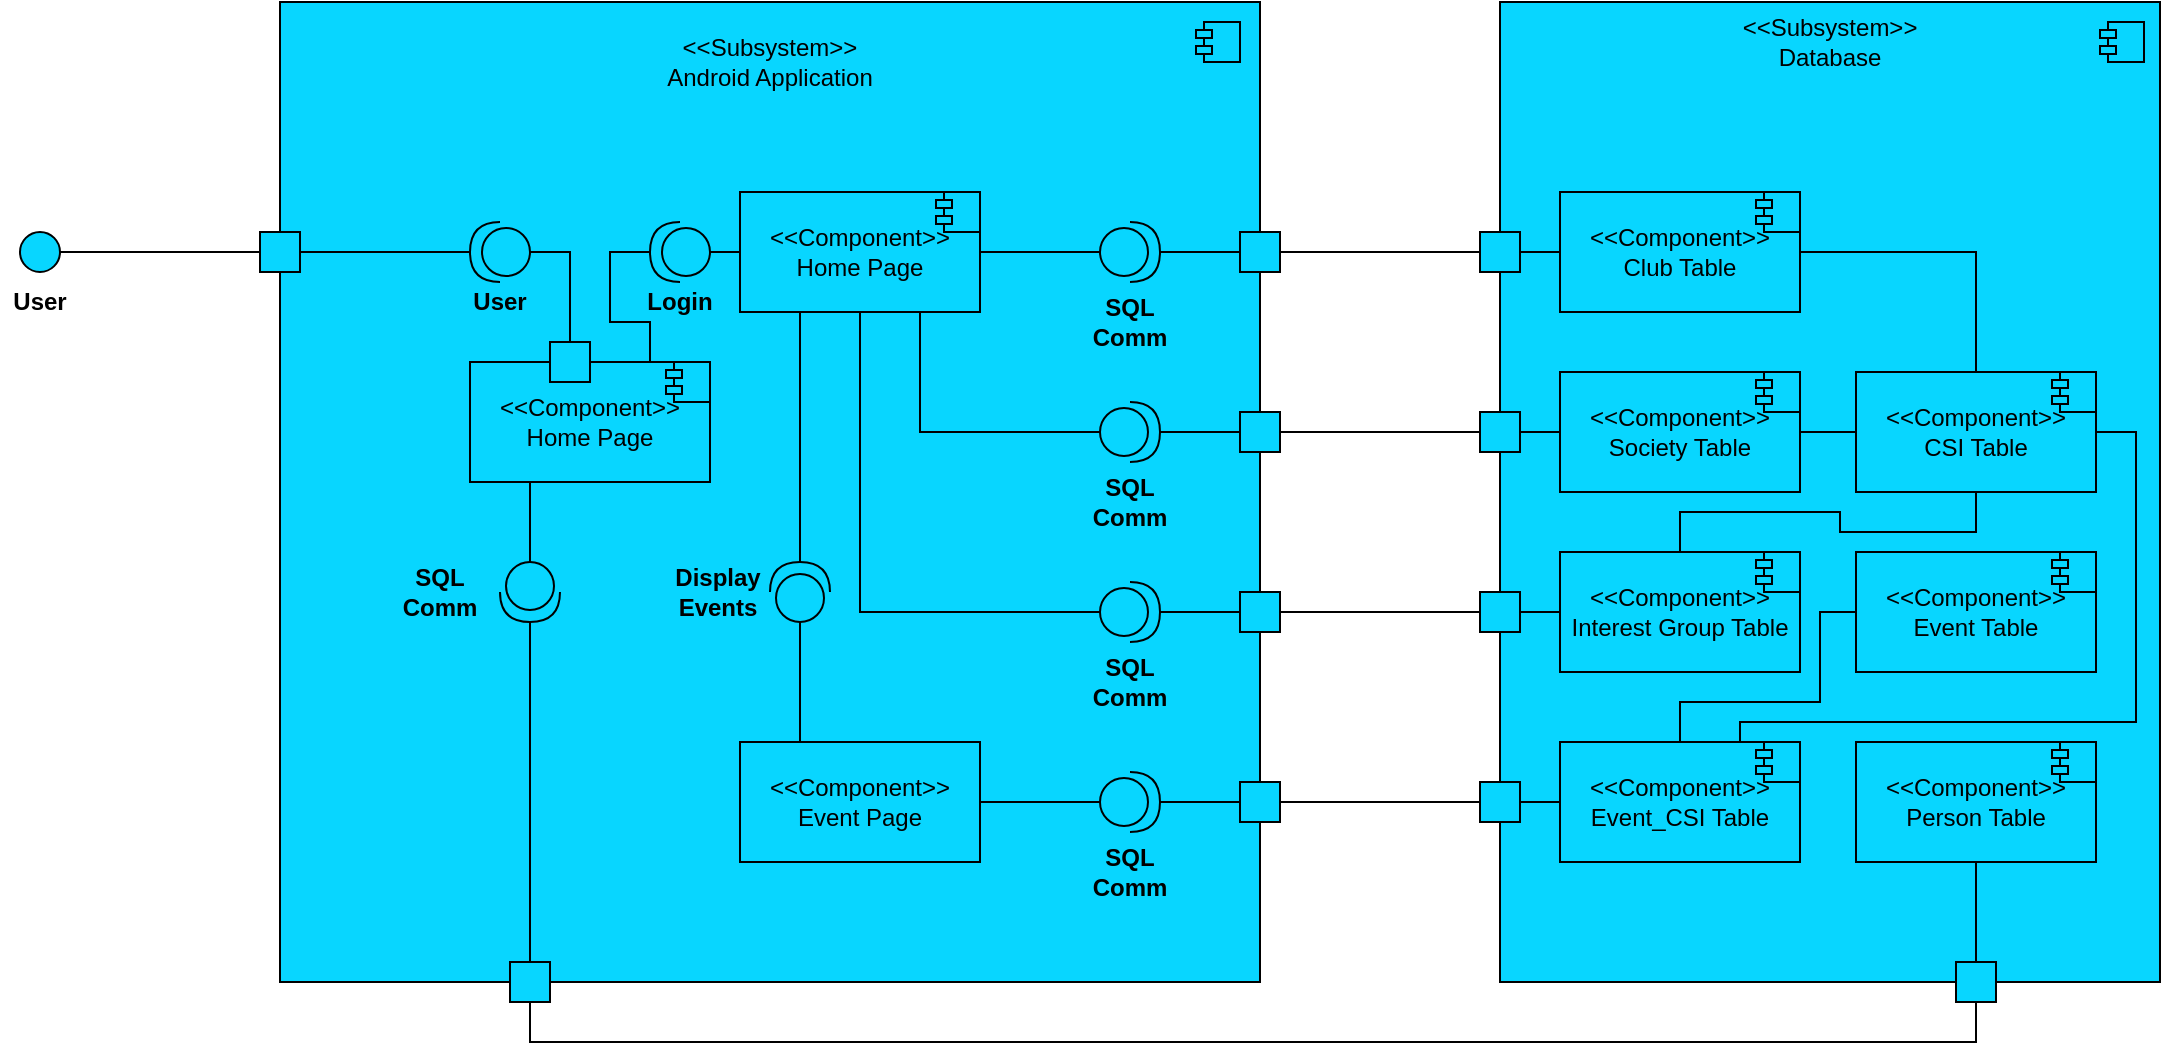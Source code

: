<mxfile version="12.8.1" type="github"><diagram id="71mHIhHhVNztUEy4peck" name="Page-1"><mxGraphModel dx="1024" dy="472" grid="1" gridSize="10" guides="1" tooltips="1" connect="1" arrows="1" fold="1" page="1" pageScale="1" pageWidth="850" pageHeight="1100" math="0" shadow="0"><root><mxCell id="0"/><mxCell id="1" parent="0"/><mxCell id="fkppCWhbOw76qJjiSwTg-1" value="" style="whiteSpace=wrap;html=1;fillColor=#08D6FF;" vertex="1" parent="1"><mxGeometry x="270" y="50" width="490" height="490" as="geometry"/></mxCell><mxCell id="fkppCWhbOw76qJjiSwTg-121" style="edgeStyle=orthogonalEdgeStyle;rounded=0;orthogonalLoop=1;jettySize=auto;html=1;exitX=0.75;exitY=0;exitDx=0;exitDy=0;entryX=1;entryY=0.5;entryDx=0;entryDy=0;entryPerimeter=0;endArrow=none;endFill=0;strokeWidth=1;" edge="1" parent="1" source="fkppCWhbOw76qJjiSwTg-113" target="fkppCWhbOw76qJjiSwTg-117"><mxGeometry relative="1" as="geometry"/></mxCell><mxCell id="fkppCWhbOw76qJjiSwTg-126" style="edgeStyle=orthogonalEdgeStyle;rounded=0;orthogonalLoop=1;jettySize=auto;html=1;exitX=0.25;exitY=1;exitDx=0;exitDy=0;entryX=0;entryY=0.5;entryDx=0;entryDy=0;entryPerimeter=0;endArrow=none;endFill=0;strokeWidth=1;" edge="1" parent="1" source="fkppCWhbOw76qJjiSwTg-113" target="fkppCWhbOw76qJjiSwTg-125"><mxGeometry relative="1" as="geometry"/></mxCell><mxCell id="fkppCWhbOw76qJjiSwTg-113" value="&amp;lt;&amp;lt;Component&amp;gt;&amp;gt;&lt;br&gt;Home Page" style="rounded=0;whiteSpace=wrap;html=1;fillColor=#08D6FF;" vertex="1" parent="1"><mxGeometry x="365" y="230" width="120" height="60" as="geometry"/></mxCell><mxCell id="fkppCWhbOw76qJjiSwTg-82" value="" style="rounded=0;whiteSpace=wrap;html=1;fillColor=#08D6FF;" vertex="1" parent="1"><mxGeometry x="880" y="50" width="330" height="490" as="geometry"/></mxCell><mxCell id="fkppCWhbOw76qJjiSwTg-9" value="" style="ellipse;whiteSpace=wrap;html=1;aspect=fixed;fillColor=#08D6FF;" vertex="1" parent="1"><mxGeometry x="140" y="165" width="20" height="20" as="geometry"/></mxCell><mxCell id="fkppCWhbOw76qJjiSwTg-11" value="User" style="text;html=1;strokeColor=none;fillColor=none;align=center;verticalAlign=middle;whiteSpace=wrap;rounded=0;fontStyle=1" vertex="1" parent="1"><mxGeometry x="130" y="190" width="40" height="20" as="geometry"/></mxCell><mxCell id="fkppCWhbOw76qJjiSwTg-115" style="edgeStyle=orthogonalEdgeStyle;rounded=0;orthogonalLoop=1;jettySize=auto;html=1;exitX=0;exitY=0.5;exitDx=0;exitDy=0;exitPerimeter=0;entryX=0.5;entryY=0;entryDx=0;entryDy=0;endArrow=none;endFill=0;strokeWidth=1;" edge="1" parent="1" source="fkppCWhbOw76qJjiSwTg-13" target="fkppCWhbOw76qJjiSwTg-33"><mxGeometry relative="1" as="geometry"/></mxCell><mxCell id="fkppCWhbOw76qJjiSwTg-13" value="" style="shape=providedRequiredInterface;html=1;verticalLabelPosition=bottom;fillColor=#08D6FF;rotation=-180;" vertex="1" parent="1"><mxGeometry x="365" y="160" width="30" height="30" as="geometry"/></mxCell><mxCell id="fkppCWhbOw76qJjiSwTg-2" value="&amp;lt;&amp;lt;Subsystem&amp;gt;&amp;gt;&lt;br&gt;Android Application" style="text;html=1;strokeColor=none;fillColor=none;align=center;verticalAlign=middle;whiteSpace=wrap;rounded=0;" vertex="1" parent="1"><mxGeometry x="438" y="70" width="154" height="20" as="geometry"/></mxCell><mxCell id="fkppCWhbOw76qJjiSwTg-3" value="" style="shape=module;align=left;spacingLeft=20;align=center;verticalAlign=top;jettyWidth=8;jettyHeight=4;fillColor=#08D6FF;" vertex="1" parent="1"><mxGeometry x="728" y="60" width="22" height="20" as="geometry"/></mxCell><mxCell id="fkppCWhbOw76qJjiSwTg-26" value="" style="whiteSpace=wrap;html=1;aspect=fixed;fillColor=#08D6FF;" vertex="1" parent="1"><mxGeometry x="260" y="165" width="20" height="20" as="geometry"/></mxCell><mxCell id="fkppCWhbOw76qJjiSwTg-27" value="" style="endArrow=none;html=1;strokeWidth=1;exitX=1;exitY=0.5;exitDx=0;exitDy=0;entryX=0;entryY=0.5;entryDx=0;entryDy=0;" edge="1" parent="1" source="fkppCWhbOw76qJjiSwTg-9" target="fkppCWhbOw76qJjiSwTg-26"><mxGeometry width="50" height="50" relative="1" as="geometry"><mxPoint x="350" y="230" as="sourcePoint"/><mxPoint x="400" y="180" as="targetPoint"/></mxGeometry></mxCell><mxCell id="fkppCWhbOw76qJjiSwTg-28" value="" style="endArrow=none;html=1;strokeWidth=1;exitX=1;exitY=0.5;exitDx=0;exitDy=0;entryX=1;entryY=0.5;entryDx=0;entryDy=0;entryPerimeter=0;" edge="1" parent="1" source="fkppCWhbOw76qJjiSwTg-26" target="fkppCWhbOw76qJjiSwTg-13"><mxGeometry width="50" height="50" relative="1" as="geometry"><mxPoint x="350" y="230" as="sourcePoint"/><mxPoint x="240" y="130" as="targetPoint"/></mxGeometry></mxCell><mxCell id="fkppCWhbOw76qJjiSwTg-29" value="User" style="text;html=1;strokeColor=none;fillColor=none;align=center;verticalAlign=middle;whiteSpace=wrap;rounded=0;fontStyle=1" vertex="1" parent="1"><mxGeometry x="360" y="190" width="40" height="20" as="geometry"/></mxCell><mxCell id="fkppCWhbOw76qJjiSwTg-73" style="edgeStyle=orthogonalEdgeStyle;rounded=0;orthogonalLoop=1;jettySize=auto;html=1;exitX=1;exitY=0.5;exitDx=0;exitDy=0;entryX=0;entryY=0.5;entryDx=0;entryDy=0;entryPerimeter=0;endArrow=none;endFill=0;strokeWidth=1;" edge="1" parent="1" source="fkppCWhbOw76qJjiSwTg-32" target="fkppCWhbOw76qJjiSwTg-64"><mxGeometry relative="1" as="geometry"/></mxCell><mxCell id="fkppCWhbOw76qJjiSwTg-74" style="edgeStyle=orthogonalEdgeStyle;rounded=0;orthogonalLoop=1;jettySize=auto;html=1;exitX=0.75;exitY=1;exitDx=0;exitDy=0;entryX=0;entryY=0.5;entryDx=0;entryDy=0;entryPerimeter=0;endArrow=none;endFill=0;strokeWidth=1;" edge="1" parent="1" source="fkppCWhbOw76qJjiSwTg-32" target="fkppCWhbOw76qJjiSwTg-66"><mxGeometry relative="1" as="geometry"/></mxCell><mxCell id="fkppCWhbOw76qJjiSwTg-75" style="edgeStyle=orthogonalEdgeStyle;rounded=0;orthogonalLoop=1;jettySize=auto;html=1;exitX=0.5;exitY=1;exitDx=0;exitDy=0;entryX=0;entryY=0.5;entryDx=0;entryDy=0;entryPerimeter=0;endArrow=none;endFill=0;strokeWidth=1;" edge="1" parent="1" source="fkppCWhbOw76qJjiSwTg-32" target="fkppCWhbOw76qJjiSwTg-68"><mxGeometry relative="1" as="geometry"/></mxCell><mxCell id="fkppCWhbOw76qJjiSwTg-98" style="edgeStyle=orthogonalEdgeStyle;rounded=0;orthogonalLoop=1;jettySize=auto;html=1;exitX=0.25;exitY=1;exitDx=0;exitDy=0;entryX=1;entryY=0.5;entryDx=0;entryDy=0;entryPerimeter=0;endArrow=none;endFill=0;strokeWidth=1;" edge="1" parent="1" source="fkppCWhbOw76qJjiSwTg-32" target="fkppCWhbOw76qJjiSwTg-97"><mxGeometry relative="1" as="geometry"><Array as="points"><mxPoint x="530" y="235"/></Array></mxGeometry></mxCell><mxCell id="fkppCWhbOw76qJjiSwTg-32" value="&amp;lt;&amp;lt;Component&amp;gt;&amp;gt;&lt;br&gt;Home Page" style="rounded=0;whiteSpace=wrap;html=1;fillColor=#08D6FF;" vertex="1" parent="1"><mxGeometry x="500" y="145" width="120" height="60" as="geometry"/></mxCell><mxCell id="fkppCWhbOw76qJjiSwTg-33" value="" style="whiteSpace=wrap;html=1;aspect=fixed;fillColor=#08D6FF;" vertex="1" parent="1"><mxGeometry x="405" y="220" width="20" height="20" as="geometry"/></mxCell><mxCell id="fkppCWhbOw76qJjiSwTg-144" style="edgeStyle=orthogonalEdgeStyle;rounded=0;orthogonalLoop=1;jettySize=auto;html=1;exitX=1;exitY=0.5;exitDx=0;exitDy=0;entryX=0.5;entryY=0;entryDx=0;entryDy=0;endArrow=none;endFill=0;strokeWidth=1;" edge="1" parent="1" source="fkppCWhbOw76qJjiSwTg-37" target="fkppCWhbOw76qJjiSwTg-140"><mxGeometry relative="1" as="geometry"/></mxCell><mxCell id="fkppCWhbOw76qJjiSwTg-37" value="&amp;lt;&amp;lt;Component&amp;gt;&amp;gt;&lt;br&gt;Club Table" style="rounded=0;whiteSpace=wrap;html=1;fillColor=#08D6FF;" vertex="1" parent="1"><mxGeometry x="910" y="145" width="120" height="60" as="geometry"/></mxCell><mxCell id="fkppCWhbOw76qJjiSwTg-143" style="edgeStyle=orthogonalEdgeStyle;rounded=0;orthogonalLoop=1;jettySize=auto;html=1;exitX=1;exitY=0.5;exitDx=0;exitDy=0;entryX=0;entryY=0.5;entryDx=0;entryDy=0;endArrow=none;endFill=0;strokeWidth=1;" edge="1" parent="1" source="fkppCWhbOw76qJjiSwTg-43" target="fkppCWhbOw76qJjiSwTg-140"><mxGeometry relative="1" as="geometry"/></mxCell><mxCell id="fkppCWhbOw76qJjiSwTg-43" value="&amp;lt;&amp;lt;Component&amp;gt;&amp;gt;&lt;br&gt;Society Table" style="rounded=0;whiteSpace=wrap;html=1;fillColor=#08D6FF;" vertex="1" parent="1"><mxGeometry x="910" y="235" width="120" height="60" as="geometry"/></mxCell><mxCell id="fkppCWhbOw76qJjiSwTg-142" style="edgeStyle=orthogonalEdgeStyle;rounded=0;orthogonalLoop=1;jettySize=auto;html=1;exitX=0.5;exitY=0;exitDx=0;exitDy=0;entryX=0.5;entryY=1;entryDx=0;entryDy=0;endArrow=none;endFill=0;strokeWidth=1;" edge="1" parent="1" source="fkppCWhbOw76qJjiSwTg-47" target="fkppCWhbOw76qJjiSwTg-140"><mxGeometry relative="1" as="geometry"/></mxCell><mxCell id="fkppCWhbOw76qJjiSwTg-47" value="&amp;lt;&amp;lt;Component&amp;gt;&amp;gt;&lt;br&gt;Interest Group Table" style="rounded=0;whiteSpace=wrap;html=1;fillColor=#08D6FF;" vertex="1" parent="1"><mxGeometry x="910" y="325" width="120" height="60" as="geometry"/></mxCell><mxCell id="fkppCWhbOw76qJjiSwTg-89" style="edgeStyle=orthogonalEdgeStyle;rounded=0;orthogonalLoop=1;jettySize=auto;html=1;exitX=1;exitY=0.5;exitDx=0;exitDy=0;entryX=0;entryY=0.5;entryDx=0;entryDy=0;endArrow=none;endFill=0;strokeWidth=1;" edge="1" parent="1" source="fkppCWhbOw76qJjiSwTg-51" target="fkppCWhbOw76qJjiSwTg-87"><mxGeometry relative="1" as="geometry"/></mxCell><mxCell id="fkppCWhbOw76qJjiSwTg-51" value="" style="whiteSpace=wrap;html=1;aspect=fixed;fillColor=#08D6FF;" vertex="1" parent="1"><mxGeometry x="750" y="165" width="20" height="20" as="geometry"/></mxCell><mxCell id="fkppCWhbOw76qJjiSwTg-90" style="edgeStyle=orthogonalEdgeStyle;rounded=0;orthogonalLoop=1;jettySize=auto;html=1;exitX=1;exitY=0.5;exitDx=0;exitDy=0;entryX=0;entryY=0.5;entryDx=0;entryDy=0;endArrow=none;endFill=0;strokeWidth=1;" edge="1" parent="1" source="fkppCWhbOw76qJjiSwTg-53" target="fkppCWhbOw76qJjiSwTg-86"><mxGeometry relative="1" as="geometry"/></mxCell><mxCell id="fkppCWhbOw76qJjiSwTg-53" value="" style="whiteSpace=wrap;html=1;aspect=fixed;fillColor=#08D6FF;" vertex="1" parent="1"><mxGeometry x="750" y="255" width="20" height="20" as="geometry"/></mxCell><mxCell id="fkppCWhbOw76qJjiSwTg-91" style="edgeStyle=orthogonalEdgeStyle;rounded=0;orthogonalLoop=1;jettySize=auto;html=1;exitX=1;exitY=0.5;exitDx=0;exitDy=0;entryX=0;entryY=0.5;entryDx=0;entryDy=0;endArrow=none;endFill=0;strokeWidth=1;" edge="1" parent="1" source="fkppCWhbOw76qJjiSwTg-56" target="fkppCWhbOw76qJjiSwTg-85"><mxGeometry relative="1" as="geometry"/></mxCell><mxCell id="fkppCWhbOw76qJjiSwTg-56" value="" style="whiteSpace=wrap;html=1;aspect=fixed;fillColor=#08D6FF;" vertex="1" parent="1"><mxGeometry x="750" y="345" width="20" height="20" as="geometry"/></mxCell><mxCell id="fkppCWhbOw76qJjiSwTg-70" style="edgeStyle=orthogonalEdgeStyle;rounded=0;orthogonalLoop=1;jettySize=auto;html=1;exitX=1;exitY=0.5;exitDx=0;exitDy=0;exitPerimeter=0;entryX=0;entryY=0.5;entryDx=0;entryDy=0;endArrow=none;endFill=0;strokeWidth=1;" edge="1" parent="1" source="fkppCWhbOw76qJjiSwTg-64" target="fkppCWhbOw76qJjiSwTg-51"><mxGeometry relative="1" as="geometry"/></mxCell><mxCell id="fkppCWhbOw76qJjiSwTg-64" value="" style="shape=providedRequiredInterface;html=1;verticalLabelPosition=bottom;fillColor=#08D6FF;" vertex="1" parent="1"><mxGeometry x="680" y="160" width="30" height="30" as="geometry"/></mxCell><mxCell id="fkppCWhbOw76qJjiSwTg-65" value="SQL&lt;br&gt;Comm" style="text;html=1;strokeColor=none;fillColor=none;align=center;verticalAlign=middle;whiteSpace=wrap;rounded=0;fontStyle=1" vertex="1" parent="1"><mxGeometry x="675" y="200" width="40" height="20" as="geometry"/></mxCell><mxCell id="fkppCWhbOw76qJjiSwTg-71" style="edgeStyle=orthogonalEdgeStyle;rounded=0;orthogonalLoop=1;jettySize=auto;html=1;exitX=1;exitY=0.5;exitDx=0;exitDy=0;exitPerimeter=0;entryX=0;entryY=0.5;entryDx=0;entryDy=0;endArrow=none;endFill=0;strokeWidth=1;" edge="1" parent="1" source="fkppCWhbOw76qJjiSwTg-66" target="fkppCWhbOw76qJjiSwTg-53"><mxGeometry relative="1" as="geometry"/></mxCell><mxCell id="fkppCWhbOw76qJjiSwTg-66" value="" style="shape=providedRequiredInterface;html=1;verticalLabelPosition=bottom;fillColor=#08D6FF;" vertex="1" parent="1"><mxGeometry x="680" y="250" width="30" height="30" as="geometry"/></mxCell><mxCell id="fkppCWhbOw76qJjiSwTg-67" value="SQL&lt;br&gt;Comm" style="text;html=1;strokeColor=none;fillColor=none;align=center;verticalAlign=middle;whiteSpace=wrap;rounded=0;fontStyle=1" vertex="1" parent="1"><mxGeometry x="675" y="290" width="40" height="20" as="geometry"/></mxCell><mxCell id="fkppCWhbOw76qJjiSwTg-72" style="edgeStyle=orthogonalEdgeStyle;rounded=0;orthogonalLoop=1;jettySize=auto;html=1;exitX=1;exitY=0.5;exitDx=0;exitDy=0;exitPerimeter=0;entryX=0;entryY=0.5;entryDx=0;entryDy=0;endArrow=none;endFill=0;strokeWidth=1;" edge="1" parent="1" source="fkppCWhbOw76qJjiSwTg-68" target="fkppCWhbOw76qJjiSwTg-56"><mxGeometry relative="1" as="geometry"/></mxCell><mxCell id="fkppCWhbOw76qJjiSwTg-68" value="" style="shape=providedRequiredInterface;html=1;verticalLabelPosition=bottom;fillColor=#08D6FF;" vertex="1" parent="1"><mxGeometry x="680" y="340" width="30" height="30" as="geometry"/></mxCell><mxCell id="fkppCWhbOw76qJjiSwTg-69" value="SQL&lt;br&gt;Comm" style="text;html=1;strokeColor=none;fillColor=none;align=center;verticalAlign=middle;whiteSpace=wrap;rounded=0;fontStyle=1" vertex="1" parent="1"><mxGeometry x="675" y="380" width="40" height="20" as="geometry"/></mxCell><mxCell id="fkppCWhbOw76qJjiSwTg-77" value="" style="shape=module;align=left;spacingLeft=20;align=center;verticalAlign=top;jettyWidth=8;jettyHeight=4;fillColor=#08D6FF;" vertex="1" parent="1"><mxGeometry x="598" y="145" width="22" height="20" as="geometry"/></mxCell><mxCell id="fkppCWhbOw76qJjiSwTg-78" value="" style="shape=module;align=left;spacingLeft=20;align=center;verticalAlign=top;jettyWidth=8;jettyHeight=4;fillColor=#08D6FF;" vertex="1" parent="1"><mxGeometry x="1008" y="145" width="22" height="20" as="geometry"/></mxCell><mxCell id="fkppCWhbOw76qJjiSwTg-79" value="" style="shape=module;align=left;spacingLeft=20;align=center;verticalAlign=top;jettyWidth=8;jettyHeight=4;fillColor=#08D6FF;" vertex="1" parent="1"><mxGeometry x="1008" y="235" width="22" height="20" as="geometry"/></mxCell><mxCell id="fkppCWhbOw76qJjiSwTg-80" value="" style="shape=module;align=left;spacingLeft=20;align=center;verticalAlign=top;jettyWidth=8;jettyHeight=4;fillColor=#08D6FF;" vertex="1" parent="1"><mxGeometry x="1008" y="325" width="22" height="20" as="geometry"/></mxCell><mxCell id="fkppCWhbOw76qJjiSwTg-83" value="&amp;lt;&amp;lt;Subsystem&amp;gt;&amp;gt;&lt;br&gt;Database" style="text;html=1;strokeColor=none;fillColor=none;align=center;verticalAlign=middle;whiteSpace=wrap;rounded=0;" vertex="1" parent="1"><mxGeometry x="1025" y="60" width="40" height="20" as="geometry"/></mxCell><mxCell id="fkppCWhbOw76qJjiSwTg-84" value="" style="shape=module;align=left;spacingLeft=20;align=center;verticalAlign=top;jettyWidth=8;jettyHeight=4;fillColor=#08D6FF;" vertex="1" parent="1"><mxGeometry x="1180" y="60" width="22" height="20" as="geometry"/></mxCell><mxCell id="fkppCWhbOw76qJjiSwTg-94" style="edgeStyle=orthogonalEdgeStyle;rounded=0;orthogonalLoop=1;jettySize=auto;html=1;exitX=1;exitY=0.5;exitDx=0;exitDy=0;entryX=0;entryY=0.5;entryDx=0;entryDy=0;endArrow=none;endFill=0;strokeWidth=1;" edge="1" parent="1" source="fkppCWhbOw76qJjiSwTg-85" target="fkppCWhbOw76qJjiSwTg-47"><mxGeometry relative="1" as="geometry"/></mxCell><mxCell id="fkppCWhbOw76qJjiSwTg-85" value="" style="whiteSpace=wrap;html=1;aspect=fixed;fillColor=#08D6FF;" vertex="1" parent="1"><mxGeometry x="870" y="345" width="20" height="20" as="geometry"/></mxCell><mxCell id="fkppCWhbOw76qJjiSwTg-93" style="edgeStyle=orthogonalEdgeStyle;rounded=0;orthogonalLoop=1;jettySize=auto;html=1;exitX=1;exitY=0.5;exitDx=0;exitDy=0;entryX=0;entryY=0.5;entryDx=0;entryDy=0;endArrow=none;endFill=0;strokeWidth=1;" edge="1" parent="1" source="fkppCWhbOw76qJjiSwTg-86" target="fkppCWhbOw76qJjiSwTg-43"><mxGeometry relative="1" as="geometry"/></mxCell><mxCell id="fkppCWhbOw76qJjiSwTg-86" value="" style="whiteSpace=wrap;html=1;aspect=fixed;fillColor=#08D6FF;" vertex="1" parent="1"><mxGeometry x="870" y="255" width="20" height="20" as="geometry"/></mxCell><mxCell id="fkppCWhbOw76qJjiSwTg-92" style="edgeStyle=orthogonalEdgeStyle;rounded=0;orthogonalLoop=1;jettySize=auto;html=1;exitX=1;exitY=0.5;exitDx=0;exitDy=0;entryX=0;entryY=0.5;entryDx=0;entryDy=0;endArrow=none;endFill=0;strokeWidth=1;" edge="1" parent="1" source="fkppCWhbOw76qJjiSwTg-87" target="fkppCWhbOw76qJjiSwTg-37"><mxGeometry relative="1" as="geometry"/></mxCell><mxCell id="fkppCWhbOw76qJjiSwTg-87" value="" style="whiteSpace=wrap;html=1;aspect=fixed;fillColor=#08D6FF;" vertex="1" parent="1"><mxGeometry x="870" y="165" width="20" height="20" as="geometry"/></mxCell><mxCell id="fkppCWhbOw76qJjiSwTg-104" style="edgeStyle=orthogonalEdgeStyle;rounded=0;orthogonalLoop=1;jettySize=auto;html=1;exitX=1;exitY=0.5;exitDx=0;exitDy=0;entryX=0;entryY=0.5;entryDx=0;entryDy=0;entryPerimeter=0;endArrow=none;endFill=0;strokeWidth=1;" edge="1" parent="1" source="fkppCWhbOw76qJjiSwTg-95" target="fkppCWhbOw76qJjiSwTg-102"><mxGeometry relative="1" as="geometry"/></mxCell><mxCell id="fkppCWhbOw76qJjiSwTg-95" value="&amp;lt;&amp;lt;Component&amp;gt;&amp;gt;&lt;br&gt;Event Page" style="rounded=0;whiteSpace=wrap;html=1;fillColor=#08D6FF;" vertex="1" parent="1"><mxGeometry x="500" y="420" width="120" height="60" as="geometry"/></mxCell><mxCell id="fkppCWhbOw76qJjiSwTg-99" style="edgeStyle=orthogonalEdgeStyle;rounded=0;orthogonalLoop=1;jettySize=auto;html=1;exitX=0;exitY=0.5;exitDx=0;exitDy=0;exitPerimeter=0;entryX=0.25;entryY=0;entryDx=0;entryDy=0;endArrow=none;endFill=0;strokeWidth=1;" edge="1" parent="1" source="fkppCWhbOw76qJjiSwTg-97" target="fkppCWhbOw76qJjiSwTg-95"><mxGeometry relative="1" as="geometry"/></mxCell><mxCell id="fkppCWhbOw76qJjiSwTg-97" value="" style="shape=providedRequiredInterface;html=1;verticalLabelPosition=bottom;fillColor=#08D6FF;rotation=-90;" vertex="1" parent="1"><mxGeometry x="515" y="330" width="30" height="30" as="geometry"/></mxCell><mxCell id="fkppCWhbOw76qJjiSwTg-100" value="Display Events" style="text;html=1;strokeColor=none;fillColor=none;align=center;verticalAlign=middle;whiteSpace=wrap;rounded=0;fontStyle=1" vertex="1" parent="1"><mxGeometry x="469" y="335" width="40" height="20" as="geometry"/></mxCell><mxCell id="fkppCWhbOw76qJjiSwTg-107" style="edgeStyle=orthogonalEdgeStyle;rounded=0;orthogonalLoop=1;jettySize=auto;html=1;exitX=1;exitY=0.5;exitDx=0;exitDy=0;entryX=0;entryY=0.5;entryDx=0;entryDy=0;endArrow=none;endFill=0;strokeWidth=1;" edge="1" parent="1" source="fkppCWhbOw76qJjiSwTg-101" target="fkppCWhbOw76qJjiSwTg-106"><mxGeometry relative="1" as="geometry"/></mxCell><mxCell id="fkppCWhbOw76qJjiSwTg-101" value="" style="whiteSpace=wrap;html=1;aspect=fixed;fillColor=#08D6FF;" vertex="1" parent="1"><mxGeometry x="750" y="440" width="20" height="20" as="geometry"/></mxCell><mxCell id="fkppCWhbOw76qJjiSwTg-105" style="edgeStyle=orthogonalEdgeStyle;rounded=0;orthogonalLoop=1;jettySize=auto;html=1;exitX=1;exitY=0.5;exitDx=0;exitDy=0;exitPerimeter=0;entryX=0;entryY=0.5;entryDx=0;entryDy=0;endArrow=none;endFill=0;strokeWidth=1;" edge="1" parent="1" source="fkppCWhbOw76qJjiSwTg-102" target="fkppCWhbOw76qJjiSwTg-101"><mxGeometry relative="1" as="geometry"/></mxCell><mxCell id="fkppCWhbOw76qJjiSwTg-102" value="" style="shape=providedRequiredInterface;html=1;verticalLabelPosition=bottom;fillColor=#08D6FF;" vertex="1" parent="1"><mxGeometry x="680" y="435" width="30" height="30" as="geometry"/></mxCell><mxCell id="fkppCWhbOw76qJjiSwTg-103" value="SQL&lt;br&gt;Comm" style="text;html=1;strokeColor=none;fillColor=none;align=center;verticalAlign=middle;whiteSpace=wrap;rounded=0;fontStyle=1" vertex="1" parent="1"><mxGeometry x="675" y="475" width="40" height="20" as="geometry"/></mxCell><mxCell id="fkppCWhbOw76qJjiSwTg-110" style="edgeStyle=orthogonalEdgeStyle;rounded=0;orthogonalLoop=1;jettySize=auto;html=1;exitX=1;exitY=0.5;exitDx=0;exitDy=0;entryX=0;entryY=0.5;entryDx=0;entryDy=0;endArrow=none;endFill=0;strokeWidth=1;" edge="1" parent="1" source="fkppCWhbOw76qJjiSwTg-106" target="fkppCWhbOw76qJjiSwTg-108"><mxGeometry relative="1" as="geometry"/></mxCell><mxCell id="fkppCWhbOw76qJjiSwTg-106" value="" style="whiteSpace=wrap;html=1;aspect=fixed;fillColor=#08D6FF;" vertex="1" parent="1"><mxGeometry x="870" y="440" width="20" height="20" as="geometry"/></mxCell><mxCell id="fkppCWhbOw76qJjiSwTg-139" style="edgeStyle=orthogonalEdgeStyle;rounded=0;orthogonalLoop=1;jettySize=auto;html=1;exitX=0.5;exitY=0;exitDx=0;exitDy=0;entryX=0;entryY=0.5;entryDx=0;entryDy=0;endArrow=none;endFill=0;strokeWidth=1;" edge="1" parent="1" source="fkppCWhbOw76qJjiSwTg-108" target="fkppCWhbOw76qJjiSwTg-137"><mxGeometry relative="1" as="geometry"><Array as="points"><mxPoint x="970" y="400"/><mxPoint x="1040" y="400"/><mxPoint x="1040" y="355"/></Array></mxGeometry></mxCell><mxCell id="fkppCWhbOw76qJjiSwTg-108" value="&amp;lt;&amp;lt;Component&amp;gt;&amp;gt;&lt;br&gt;Event_CSI Table" style="rounded=0;whiteSpace=wrap;html=1;fillColor=#08D6FF;" vertex="1" parent="1"><mxGeometry x="910" y="420" width="120" height="60" as="geometry"/></mxCell><mxCell id="fkppCWhbOw76qJjiSwTg-109" value="" style="shape=module;align=left;spacingLeft=20;align=center;verticalAlign=top;jettyWidth=8;jettyHeight=4;fillColor=#08D6FF;" vertex="1" parent="1"><mxGeometry x="1008" y="420" width="22" height="20" as="geometry"/></mxCell><mxCell id="fkppCWhbOw76qJjiSwTg-114" value="" style="shape=module;align=left;spacingLeft=20;align=center;verticalAlign=top;jettyWidth=8;jettyHeight=4;fillColor=#08D6FF;" vertex="1" parent="1"><mxGeometry x="463" y="230" width="22" height="20" as="geometry"/></mxCell><mxCell id="fkppCWhbOw76qJjiSwTg-120" style="edgeStyle=orthogonalEdgeStyle;rounded=0;orthogonalLoop=1;jettySize=auto;html=1;exitX=0;exitY=0.5;exitDx=0;exitDy=0;exitPerimeter=0;entryX=0;entryY=0.5;entryDx=0;entryDy=0;endArrow=none;endFill=0;strokeWidth=1;" edge="1" parent="1" source="fkppCWhbOw76qJjiSwTg-117" target="fkppCWhbOw76qJjiSwTg-32"><mxGeometry relative="1" as="geometry"/></mxCell><mxCell id="fkppCWhbOw76qJjiSwTg-117" value="" style="shape=providedRequiredInterface;html=1;verticalLabelPosition=bottom;fillColor=#08D6FF;rotation=-180;" vertex="1" parent="1"><mxGeometry x="455" y="160" width="30" height="30" as="geometry"/></mxCell><mxCell id="fkppCWhbOw76qJjiSwTg-118" value="Login" style="text;html=1;strokeColor=none;fillColor=none;align=center;verticalAlign=middle;whiteSpace=wrap;rounded=0;fontStyle=1" vertex="1" parent="1"><mxGeometry x="450" y="190" width="40" height="20" as="geometry"/></mxCell><mxCell id="fkppCWhbOw76qJjiSwTg-122" value="&amp;lt;&amp;lt;Component&amp;gt;&amp;gt;&lt;br&gt;Person Table" style="rounded=0;whiteSpace=wrap;html=1;fillColor=#08D6FF;" vertex="1" parent="1"><mxGeometry x="1058" y="420" width="120" height="60" as="geometry"/></mxCell><mxCell id="fkppCWhbOw76qJjiSwTg-123" value="" style="shape=module;align=left;spacingLeft=20;align=center;verticalAlign=top;jettyWidth=8;jettyHeight=4;fillColor=#08D6FF;" vertex="1" parent="1"><mxGeometry x="1156" y="420" width="22" height="20" as="geometry"/></mxCell><mxCell id="fkppCWhbOw76qJjiSwTg-130" style="edgeStyle=orthogonalEdgeStyle;rounded=0;orthogonalLoop=1;jettySize=auto;html=1;exitX=1;exitY=0.5;exitDx=0;exitDy=0;exitPerimeter=0;entryX=0.5;entryY=0;entryDx=0;entryDy=0;endArrow=none;endFill=0;strokeWidth=1;" edge="1" parent="1" source="fkppCWhbOw76qJjiSwTg-125" target="fkppCWhbOw76qJjiSwTg-128"><mxGeometry relative="1" as="geometry"/></mxCell><mxCell id="fkppCWhbOw76qJjiSwTg-125" value="" style="shape=providedRequiredInterface;html=1;verticalLabelPosition=bottom;fillColor=#08D6FF;rotation=90;" vertex="1" parent="1"><mxGeometry x="380" y="330" width="30" height="30" as="geometry"/></mxCell><mxCell id="fkppCWhbOw76qJjiSwTg-127" value="SQL Comm" style="text;html=1;strokeColor=none;fillColor=none;align=center;verticalAlign=middle;whiteSpace=wrap;rounded=0;fontStyle=1" vertex="1" parent="1"><mxGeometry x="330" y="335" width="40" height="20" as="geometry"/></mxCell><mxCell id="fkppCWhbOw76qJjiSwTg-131" style="edgeStyle=orthogonalEdgeStyle;rounded=0;orthogonalLoop=1;jettySize=auto;html=1;exitX=0.5;exitY=1;exitDx=0;exitDy=0;entryX=0.5;entryY=1;entryDx=0;entryDy=0;endArrow=none;endFill=0;strokeWidth=1;" edge="1" parent="1" source="fkppCWhbOw76qJjiSwTg-128" target="fkppCWhbOw76qJjiSwTg-129"><mxGeometry relative="1" as="geometry"/></mxCell><mxCell id="fkppCWhbOw76qJjiSwTg-128" value="" style="whiteSpace=wrap;html=1;aspect=fixed;fillColor=#08D6FF;" vertex="1" parent="1"><mxGeometry x="385" y="530" width="20" height="20" as="geometry"/></mxCell><mxCell id="fkppCWhbOw76qJjiSwTg-133" style="edgeStyle=orthogonalEdgeStyle;rounded=0;orthogonalLoop=1;jettySize=auto;html=1;exitX=0.5;exitY=0;exitDx=0;exitDy=0;entryX=0.5;entryY=1;entryDx=0;entryDy=0;endArrow=none;endFill=0;strokeWidth=1;" edge="1" parent="1" source="fkppCWhbOw76qJjiSwTg-129" target="fkppCWhbOw76qJjiSwTg-122"><mxGeometry relative="1" as="geometry"/></mxCell><mxCell id="fkppCWhbOw76qJjiSwTg-129" value="" style="whiteSpace=wrap;html=1;aspect=fixed;fillColor=#08D6FF;" vertex="1" parent="1"><mxGeometry x="1108" y="530" width="20" height="20" as="geometry"/></mxCell><mxCell id="fkppCWhbOw76qJjiSwTg-137" value="&amp;lt;&amp;lt;Component&amp;gt;&amp;gt;&lt;br&gt;Event Table" style="rounded=0;whiteSpace=wrap;html=1;fillColor=#08D6FF;" vertex="1" parent="1"><mxGeometry x="1058" y="325" width="120" height="60" as="geometry"/></mxCell><mxCell id="fkppCWhbOw76qJjiSwTg-138" value="" style="shape=module;align=left;spacingLeft=20;align=center;verticalAlign=top;jettyWidth=8;jettyHeight=4;fillColor=#08D6FF;" vertex="1" parent="1"><mxGeometry x="1156" y="325" width="22" height="20" as="geometry"/></mxCell><mxCell id="fkppCWhbOw76qJjiSwTg-145" style="edgeStyle=orthogonalEdgeStyle;rounded=0;orthogonalLoop=1;jettySize=auto;html=1;exitX=1;exitY=0.5;exitDx=0;exitDy=0;entryX=0.75;entryY=0;entryDx=0;entryDy=0;endArrow=none;endFill=0;strokeWidth=1;" edge="1" parent="1" source="fkppCWhbOw76qJjiSwTg-140" target="fkppCWhbOw76qJjiSwTg-108"><mxGeometry relative="1" as="geometry"><Array as="points"><mxPoint x="1198" y="265"/><mxPoint x="1198" y="410"/><mxPoint x="1000" y="410"/></Array></mxGeometry></mxCell><mxCell id="fkppCWhbOw76qJjiSwTg-140" value="&amp;lt;&amp;lt;Component&amp;gt;&amp;gt;&lt;br&gt;CSI Table" style="rounded=0;whiteSpace=wrap;html=1;fillColor=#08D6FF;" vertex="1" parent="1"><mxGeometry x="1058" y="235" width="120" height="60" as="geometry"/></mxCell><mxCell id="fkppCWhbOw76qJjiSwTg-141" value="" style="shape=module;align=left;spacingLeft=20;align=center;verticalAlign=top;jettyWidth=8;jettyHeight=4;fillColor=#08D6FF;" vertex="1" parent="1"><mxGeometry x="1156" y="235" width="22" height="20" as="geometry"/></mxCell></root></mxGraphModel></diagram></mxfile>